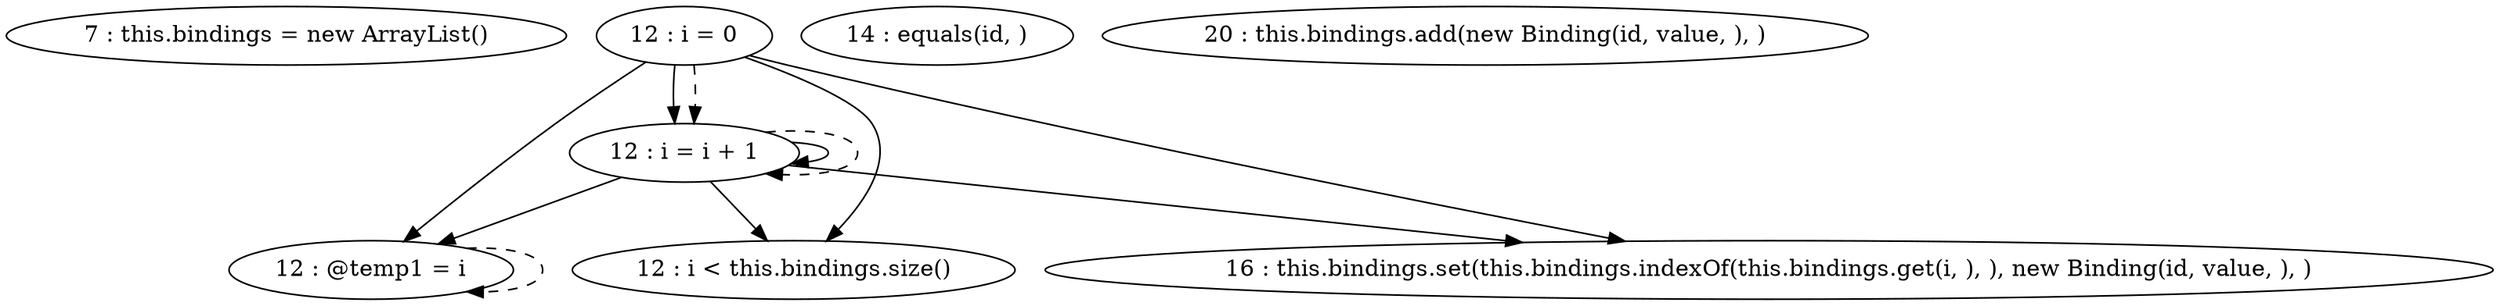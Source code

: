 digraph G {
"7 : this.bindings = new ArrayList()"
"12 : i = 0"
"12 : i = 0" -> "12 : @temp1 = i"
"12 : i = 0" -> "12 : i < this.bindings.size()"
"12 : i = 0" -> "12 : i = i + 1"
"12 : i = 0" -> "16 : this.bindings.set(this.bindings.indexOf(this.bindings.get(i, ), ), new Binding(id, value, ), )"
"12 : i = 0" -> "12 : i = i + 1" [style=dashed]
"12 : i < this.bindings.size()"
"14 : equals(id, )"
"20 : this.bindings.add(new Binding(id, value, ), )"
"16 : this.bindings.set(this.bindings.indexOf(this.bindings.get(i, ), ), new Binding(id, value, ), )"
"12 : @temp1 = i"
"12 : @temp1 = i" -> "12 : @temp1 = i" [style=dashed]
"12 : i = i + 1"
"12 : i = i + 1" -> "12 : @temp1 = i"
"12 : i = i + 1" -> "12 : i < this.bindings.size()"
"12 : i = i + 1" -> "12 : i = i + 1"
"12 : i = i + 1" -> "16 : this.bindings.set(this.bindings.indexOf(this.bindings.get(i, ), ), new Binding(id, value, ), )"
"12 : i = i + 1" -> "12 : i = i + 1" [style=dashed]
}